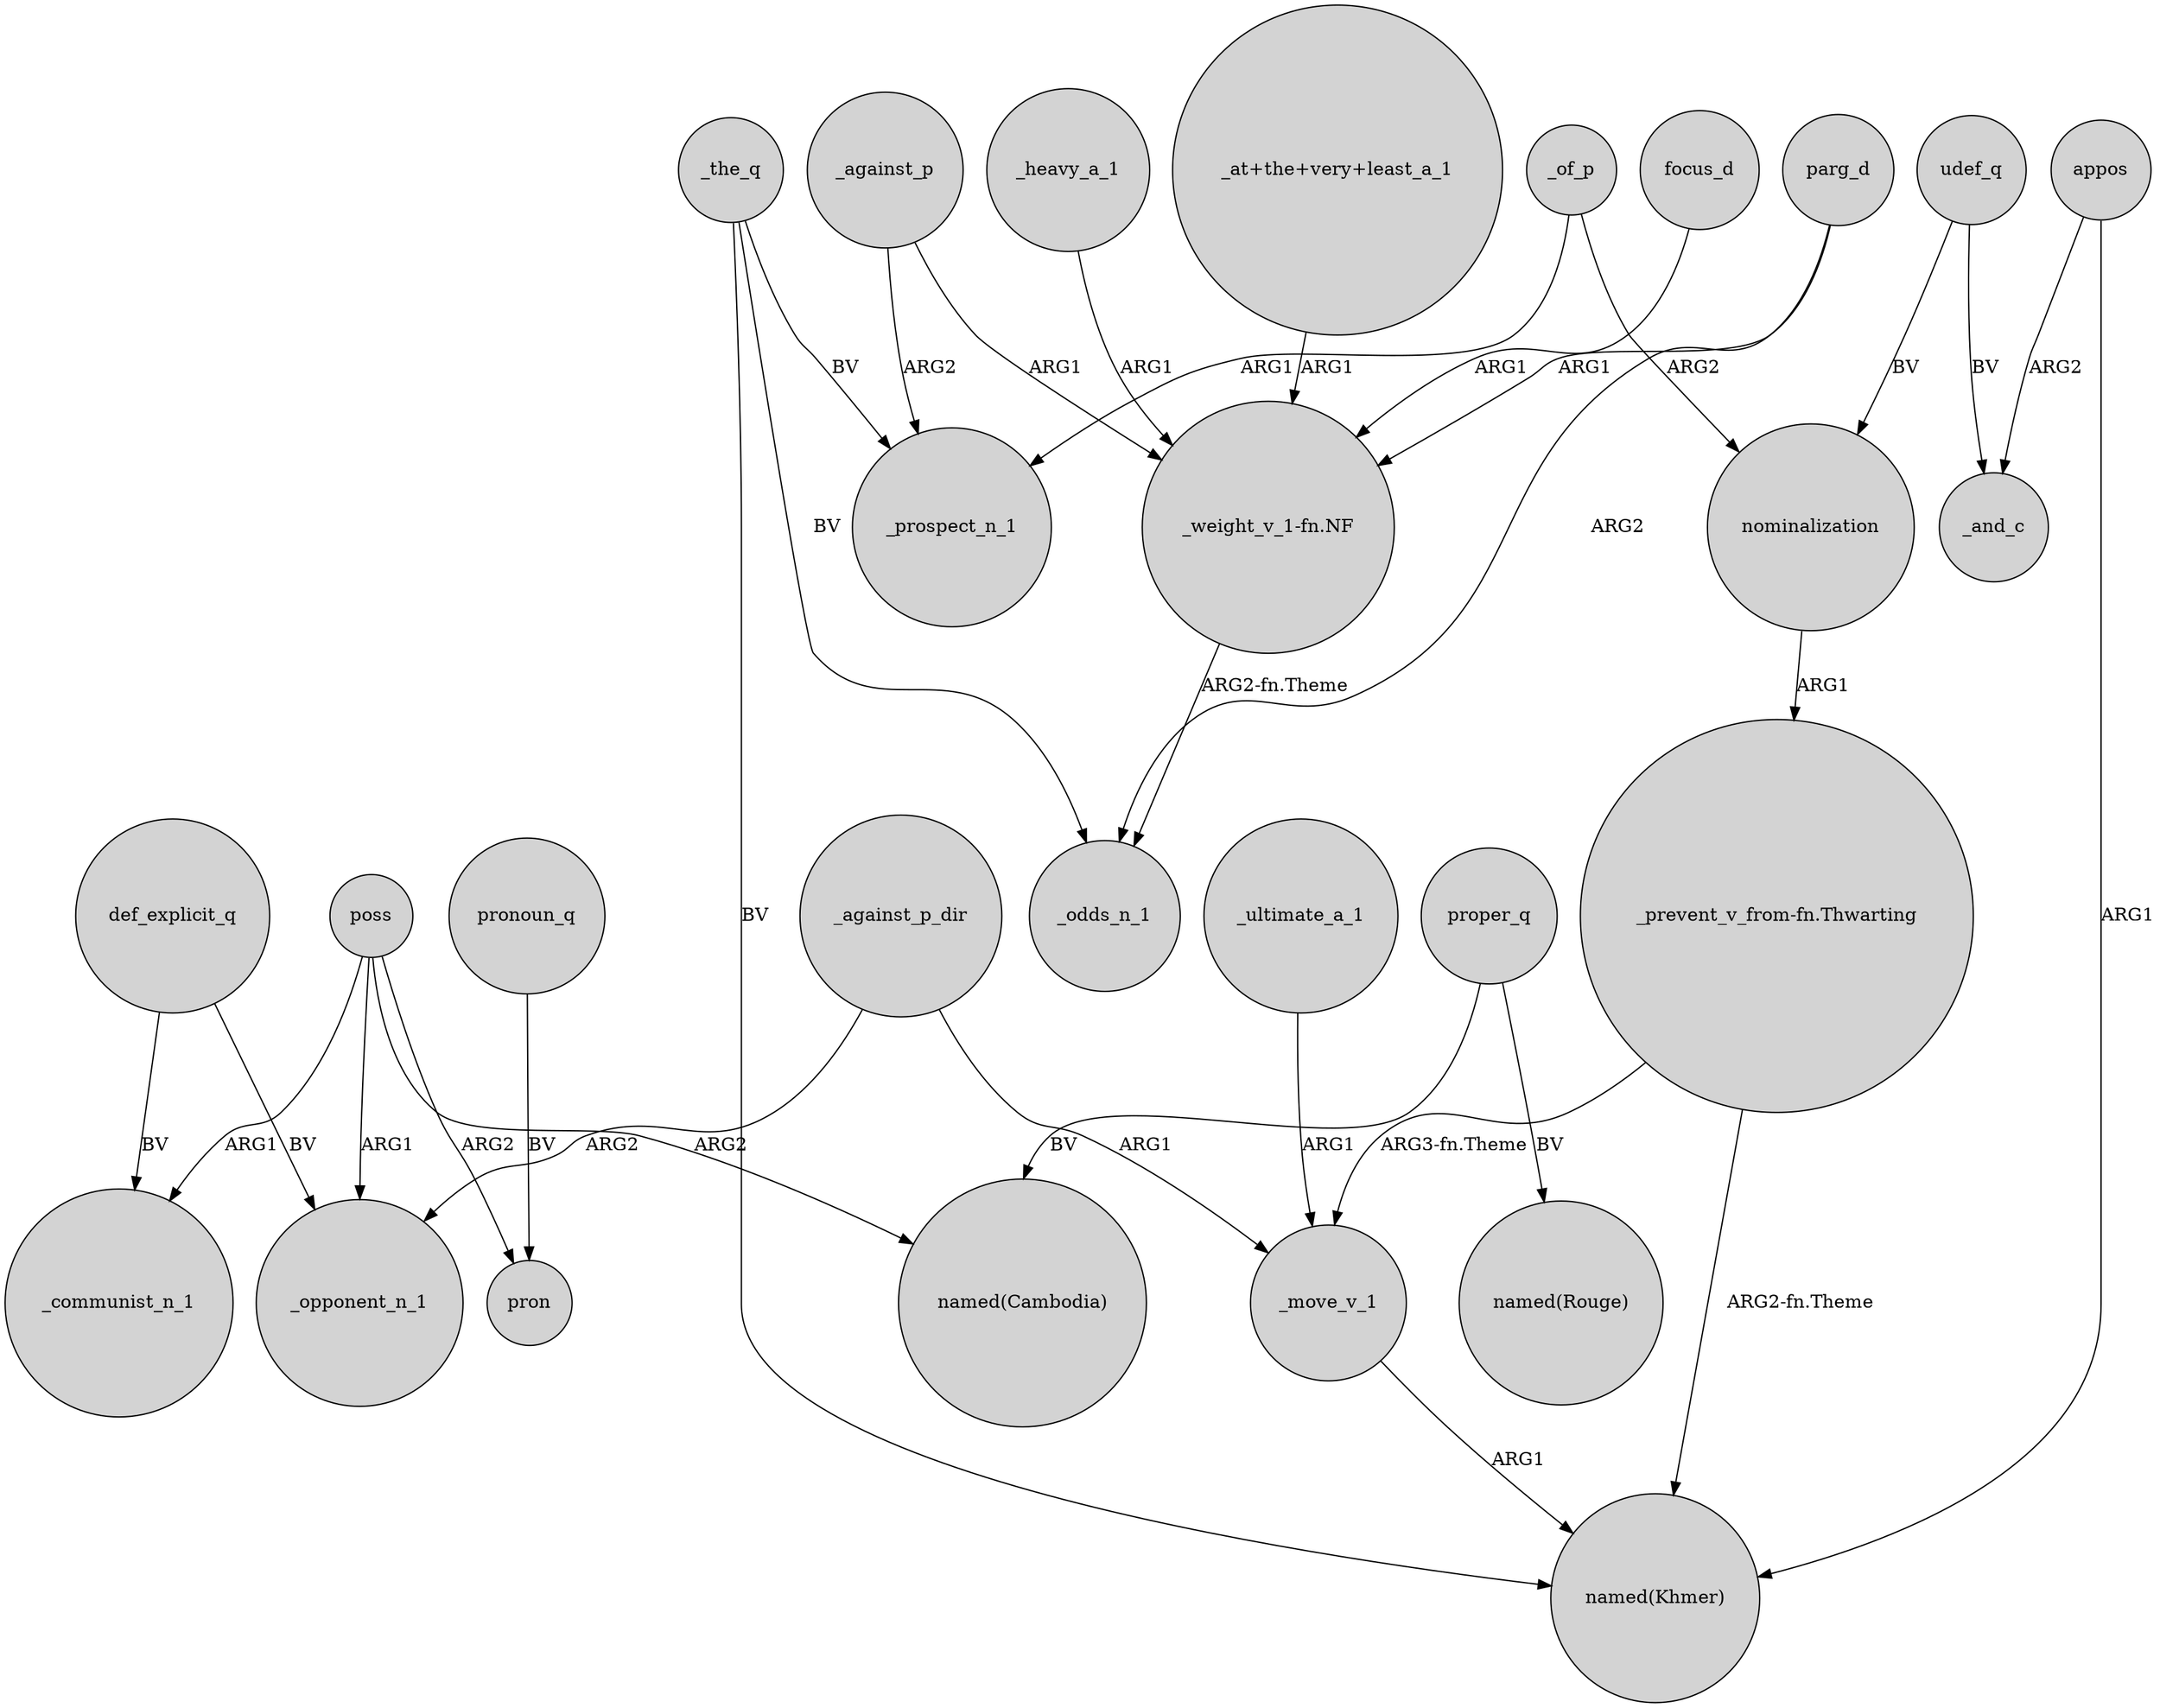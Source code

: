 digraph {
	node [shape=circle style=filled]
	poss -> _communist_n_1 [label=ARG1]
	poss -> pron [label=ARG2]
	parg_d -> _odds_n_1 [label=ARG2]
	nominalization -> "_prevent_v_from-fn.Thwarting" [label=ARG1]
	_the_q -> "named(Khmer)" [label=BV]
	_of_p -> _prospect_n_1 [label=ARG1]
	parg_d -> "_weight_v_1-fn.NF" [label=ARG1]
	"_weight_v_1-fn.NF" -> _odds_n_1 [label="ARG2-fn.Theme"]
	_against_p -> "_weight_v_1-fn.NF" [label=ARG1]
	focus_d -> "_weight_v_1-fn.NF" [label=ARG1]
	_move_v_1 -> "named(Khmer)" [label=ARG1]
	_heavy_a_1 -> "_weight_v_1-fn.NF" [label=ARG1]
	def_explicit_q -> _communist_n_1 [label=BV]
	pronoun_q -> pron [label=BV]
	"_at+the+very+least_a_1" -> "_weight_v_1-fn.NF" [label=ARG1]
	"_prevent_v_from-fn.Thwarting" -> _move_v_1 [label="ARG3-fn.Theme"]
	appos -> _and_c [label=ARG2]
	_of_p -> nominalization [label=ARG2]
	_against_p_dir -> _move_v_1 [label=ARG1]
	_against_p_dir -> _opponent_n_1 [label=ARG2]
	proper_q -> "named(Cambodia)" [label=BV]
	udef_q -> nominalization [label=BV]
	_ultimate_a_1 -> _move_v_1 [label=ARG1]
	_the_q -> _odds_n_1 [label=BV]
	poss -> _opponent_n_1 [label=ARG1]
	_against_p -> _prospect_n_1 [label=ARG2]
	"_prevent_v_from-fn.Thwarting" -> "named(Khmer)" [label="ARG2-fn.Theme"]
	_the_q -> _prospect_n_1 [label=BV]
	appos -> "named(Khmer)" [label=ARG1]
	udef_q -> _and_c [label=BV]
	proper_q -> "named(Rouge)" [label=BV]
	poss -> "named(Cambodia)" [label=ARG2]
	def_explicit_q -> _opponent_n_1 [label=BV]
}
